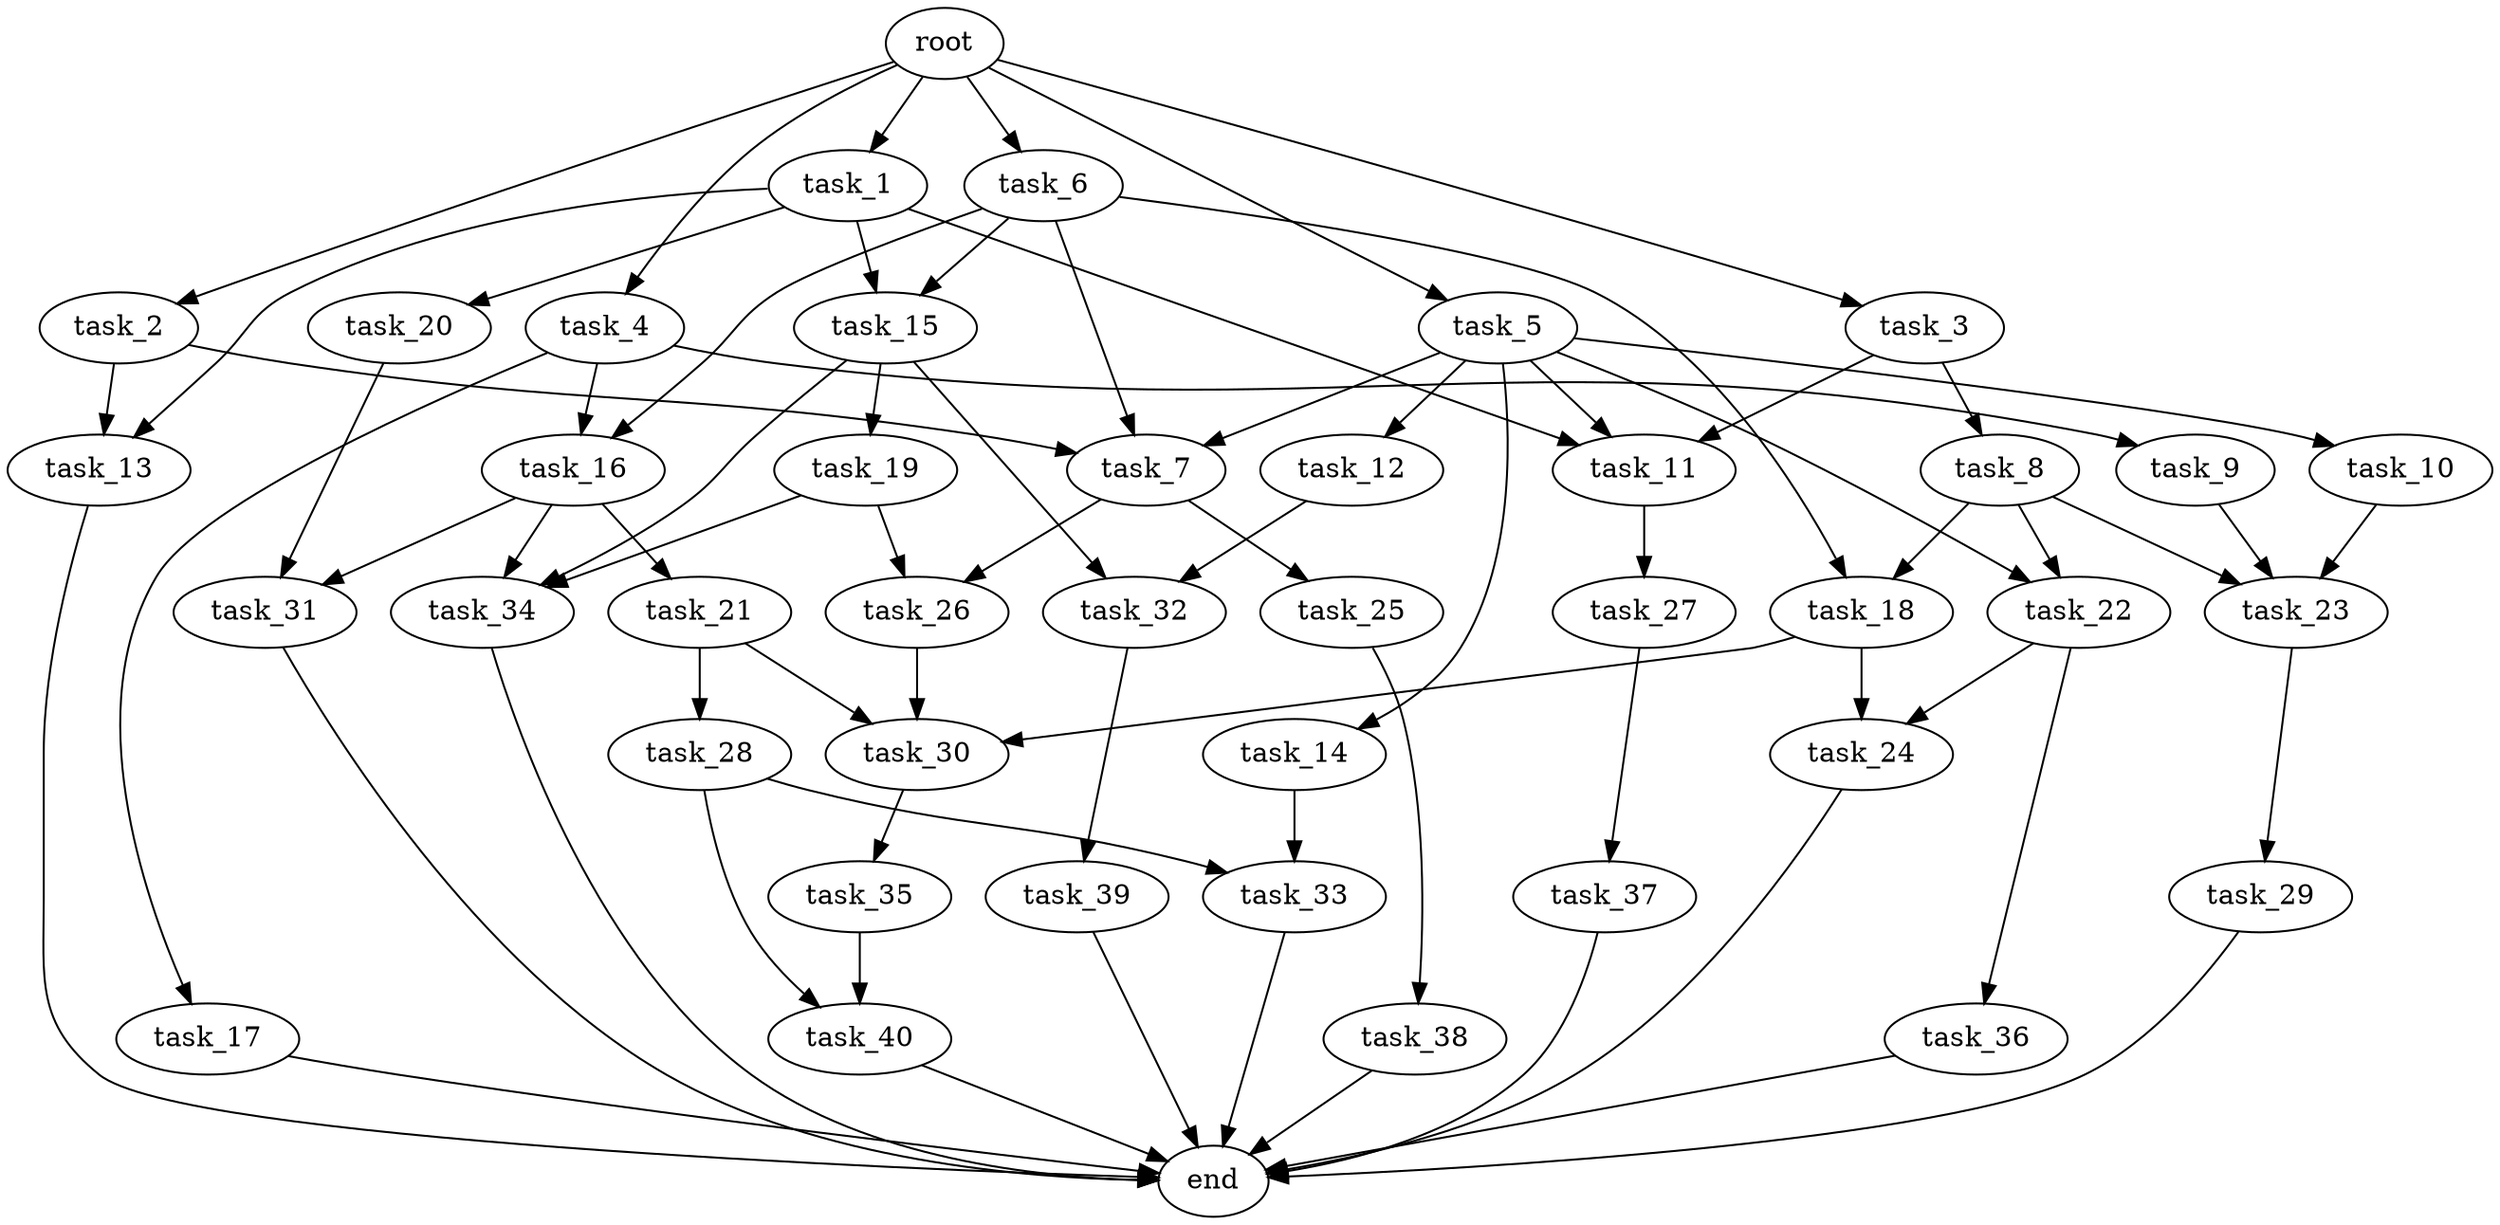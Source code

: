 digraph G {
  root [size="0.000000e+00"];
  task_1 [size="6.178141e+10"];
  task_2 [size="3.882658e+10"];
  task_3 [size="5.418228e+10"];
  task_4 [size="7.330820e+10"];
  task_5 [size="3.002715e+10"];
  task_6 [size="9.889931e+10"];
  task_7 [size="9.509598e+10"];
  task_8 [size="9.428085e+10"];
  task_9 [size="8.666141e+10"];
  task_10 [size="5.476584e+10"];
  task_11 [size="4.800809e+10"];
  task_12 [size="2.580874e+10"];
  task_13 [size="2.450194e+10"];
  task_14 [size="5.075713e+09"];
  task_15 [size="9.213672e+10"];
  task_16 [size="8.159541e+10"];
  task_17 [size="9.724436e+10"];
  task_18 [size="5.150985e+10"];
  task_19 [size="6.843285e+10"];
  task_20 [size="2.491163e+10"];
  task_21 [size="1.188288e+10"];
  task_22 [size="9.687139e+09"];
  task_23 [size="8.350491e+10"];
  task_24 [size="9.530969e+10"];
  task_25 [size="8.257369e+09"];
  task_26 [size="9.621168e+09"];
  task_27 [size="8.823922e+10"];
  task_28 [size="3.184089e+10"];
  task_29 [size="6.621866e+10"];
  task_30 [size="5.553404e+10"];
  task_31 [size="3.694431e+10"];
  task_32 [size="2.592120e+10"];
  task_33 [size="5.012984e+10"];
  task_34 [size="7.592537e+10"];
  task_35 [size="9.628565e+10"];
  task_36 [size="3.091150e+10"];
  task_37 [size="9.727811e+10"];
  task_38 [size="1.891937e+10"];
  task_39 [size="2.598483e+10"];
  task_40 [size="8.478796e+10"];
  end [size="0.000000e+00"];

  root -> task_1 [size="1.000000e-12"];
  root -> task_2 [size="1.000000e-12"];
  root -> task_3 [size="1.000000e-12"];
  root -> task_4 [size="1.000000e-12"];
  root -> task_5 [size="1.000000e-12"];
  root -> task_6 [size="1.000000e-12"];
  task_1 -> task_11 [size="1.600270e+08"];
  task_1 -> task_13 [size="1.225097e+08"];
  task_1 -> task_15 [size="4.606836e+08"];
  task_1 -> task_20 [size="2.491163e+08"];
  task_2 -> task_7 [size="3.169866e+08"];
  task_2 -> task_13 [size="1.225097e+08"];
  task_3 -> task_8 [size="9.428085e+08"];
  task_3 -> task_11 [size="1.600270e+08"];
  task_4 -> task_9 [size="8.666141e+08"];
  task_4 -> task_16 [size="4.079770e+08"];
  task_4 -> task_17 [size="9.724436e+08"];
  task_5 -> task_7 [size="3.169866e+08"];
  task_5 -> task_10 [size="5.476584e+08"];
  task_5 -> task_11 [size="1.600270e+08"];
  task_5 -> task_12 [size="2.580874e+08"];
  task_5 -> task_14 [size="5.075713e+07"];
  task_5 -> task_22 [size="4.843570e+07"];
  task_6 -> task_7 [size="3.169866e+08"];
  task_6 -> task_15 [size="4.606836e+08"];
  task_6 -> task_16 [size="4.079770e+08"];
  task_6 -> task_18 [size="2.575492e+08"];
  task_7 -> task_25 [size="8.257369e+07"];
  task_7 -> task_26 [size="4.810584e+07"];
  task_8 -> task_18 [size="2.575492e+08"];
  task_8 -> task_22 [size="4.843570e+07"];
  task_8 -> task_23 [size="2.783497e+08"];
  task_9 -> task_23 [size="2.783497e+08"];
  task_10 -> task_23 [size="2.783497e+08"];
  task_11 -> task_27 [size="8.823922e+08"];
  task_12 -> task_32 [size="1.296060e+08"];
  task_13 -> end [size="1.000000e-12"];
  task_14 -> task_33 [size="2.506492e+08"];
  task_15 -> task_19 [size="6.843285e+08"];
  task_15 -> task_32 [size="1.296060e+08"];
  task_15 -> task_34 [size="2.530846e+08"];
  task_16 -> task_21 [size="1.188288e+08"];
  task_16 -> task_31 [size="1.847215e+08"];
  task_16 -> task_34 [size="2.530846e+08"];
  task_17 -> end [size="1.000000e-12"];
  task_18 -> task_24 [size="4.765485e+08"];
  task_18 -> task_30 [size="1.851135e+08"];
  task_19 -> task_26 [size="4.810584e+07"];
  task_19 -> task_34 [size="2.530846e+08"];
  task_20 -> task_31 [size="1.847215e+08"];
  task_21 -> task_28 [size="3.184089e+08"];
  task_21 -> task_30 [size="1.851135e+08"];
  task_22 -> task_24 [size="4.765485e+08"];
  task_22 -> task_36 [size="3.091150e+08"];
  task_23 -> task_29 [size="6.621866e+08"];
  task_24 -> end [size="1.000000e-12"];
  task_25 -> task_38 [size="1.891937e+08"];
  task_26 -> task_30 [size="1.851135e+08"];
  task_27 -> task_37 [size="9.727811e+08"];
  task_28 -> task_33 [size="2.506492e+08"];
  task_28 -> task_40 [size="4.239398e+08"];
  task_29 -> end [size="1.000000e-12"];
  task_30 -> task_35 [size="9.628565e+08"];
  task_31 -> end [size="1.000000e-12"];
  task_32 -> task_39 [size="2.598483e+08"];
  task_33 -> end [size="1.000000e-12"];
  task_34 -> end [size="1.000000e-12"];
  task_35 -> task_40 [size="4.239398e+08"];
  task_36 -> end [size="1.000000e-12"];
  task_37 -> end [size="1.000000e-12"];
  task_38 -> end [size="1.000000e-12"];
  task_39 -> end [size="1.000000e-12"];
  task_40 -> end [size="1.000000e-12"];
}

